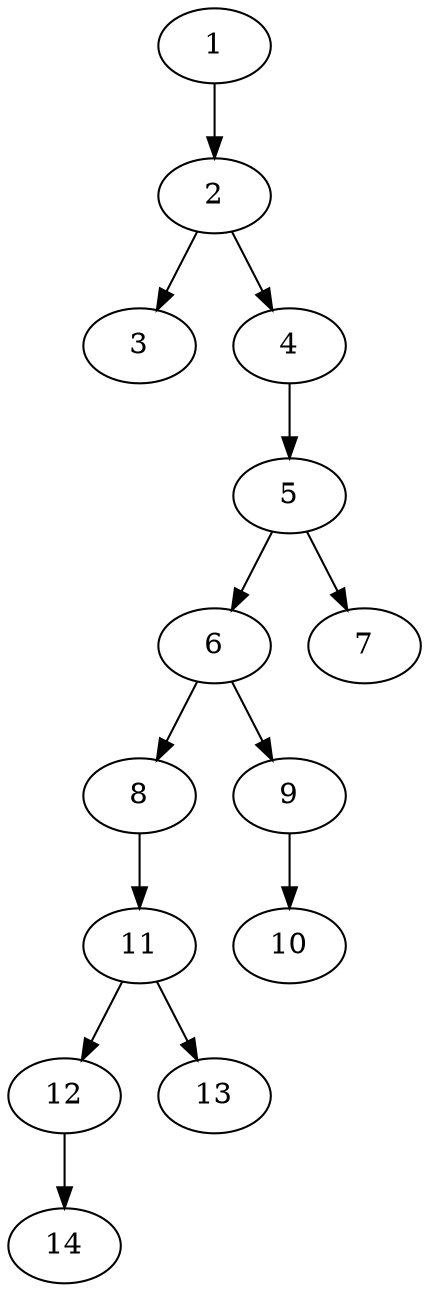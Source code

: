 // DAG (tier=1-easy, mode=compute, n=14, ccr=0.291, fat=0.400, density=0.340, regular=0.794, jump=0.082, mindata=262144, maxdata=2097152)
// DAG automatically generated by daggen at Sun Aug 24 16:33:32 2025
// /home/ermia/Project/Environments/daggen/bin/daggen --dot --ccr 0.291 --fat 0.400 --regular 0.794 --density 0.340 --jump 0.082 --mindata 262144 --maxdata 2097152 -n 14 
digraph G {
  1 [size="38429223390933", alpha="0.14", expect_size="19214611695466"]
  1 -> 2 [size ="749949943808"]
  2 [size="188566244163584000", alpha="0.00", expect_size="94283122081792000"]
  2 -> 3 [size ="2630667468800"]
  2 -> 4 [size ="2630667468800"]
  3 [size="20994416789472536", alpha="0.07", expect_size="10497208394736268"]
  4 [size="65628536543438", alpha="0.07", expect_size="32814268271719"]
  4 -> 5 [size ="2802499715072"]
  5 [size="30765512166211584", alpha="0.01", expect_size="15382756083105792"]
  5 -> 6 [size ="785475698688"]
  5 -> 7 [size ="785475698688"]
  6 [size="590518512459331", alpha="0.16", expect_size="295259256229665"]
  6 -> 8 [size ="18399245631488"]
  6 -> 9 [size ="18399245631488"]
  7 [size="1204519183206062", alpha="0.18", expect_size="602259591603031"]
  8 [size="131022203612299264", alpha="0.03", expect_size="65511101806149632"]
  8 -> 11 [size ="2063731785728"]
  9 [size="85369991200768000", alpha="0.05", expect_size="42684995600384000"]
  9 -> 10 [size ="1551053619200"]
  10 [size="185520050975678", alpha="0.18", expect_size="92760025487839"]
  11 [size="30218285127310288", alpha="0.03", expect_size="15109142563655144"]
  11 -> 12 [size ="33152986775552"]
  11 -> 13 [size ="33152986775552"]
  12 [size="749987774522897", alpha="0.11", expect_size="374993887261448"]
  12 -> 14 [size ="11859151290368"]
  13 [size="183045028289124", alpha="0.05", expect_size="91522514144562"]
  14 [size="1800317868051529728", alpha="0.12", expect_size="900158934025764864"]
}